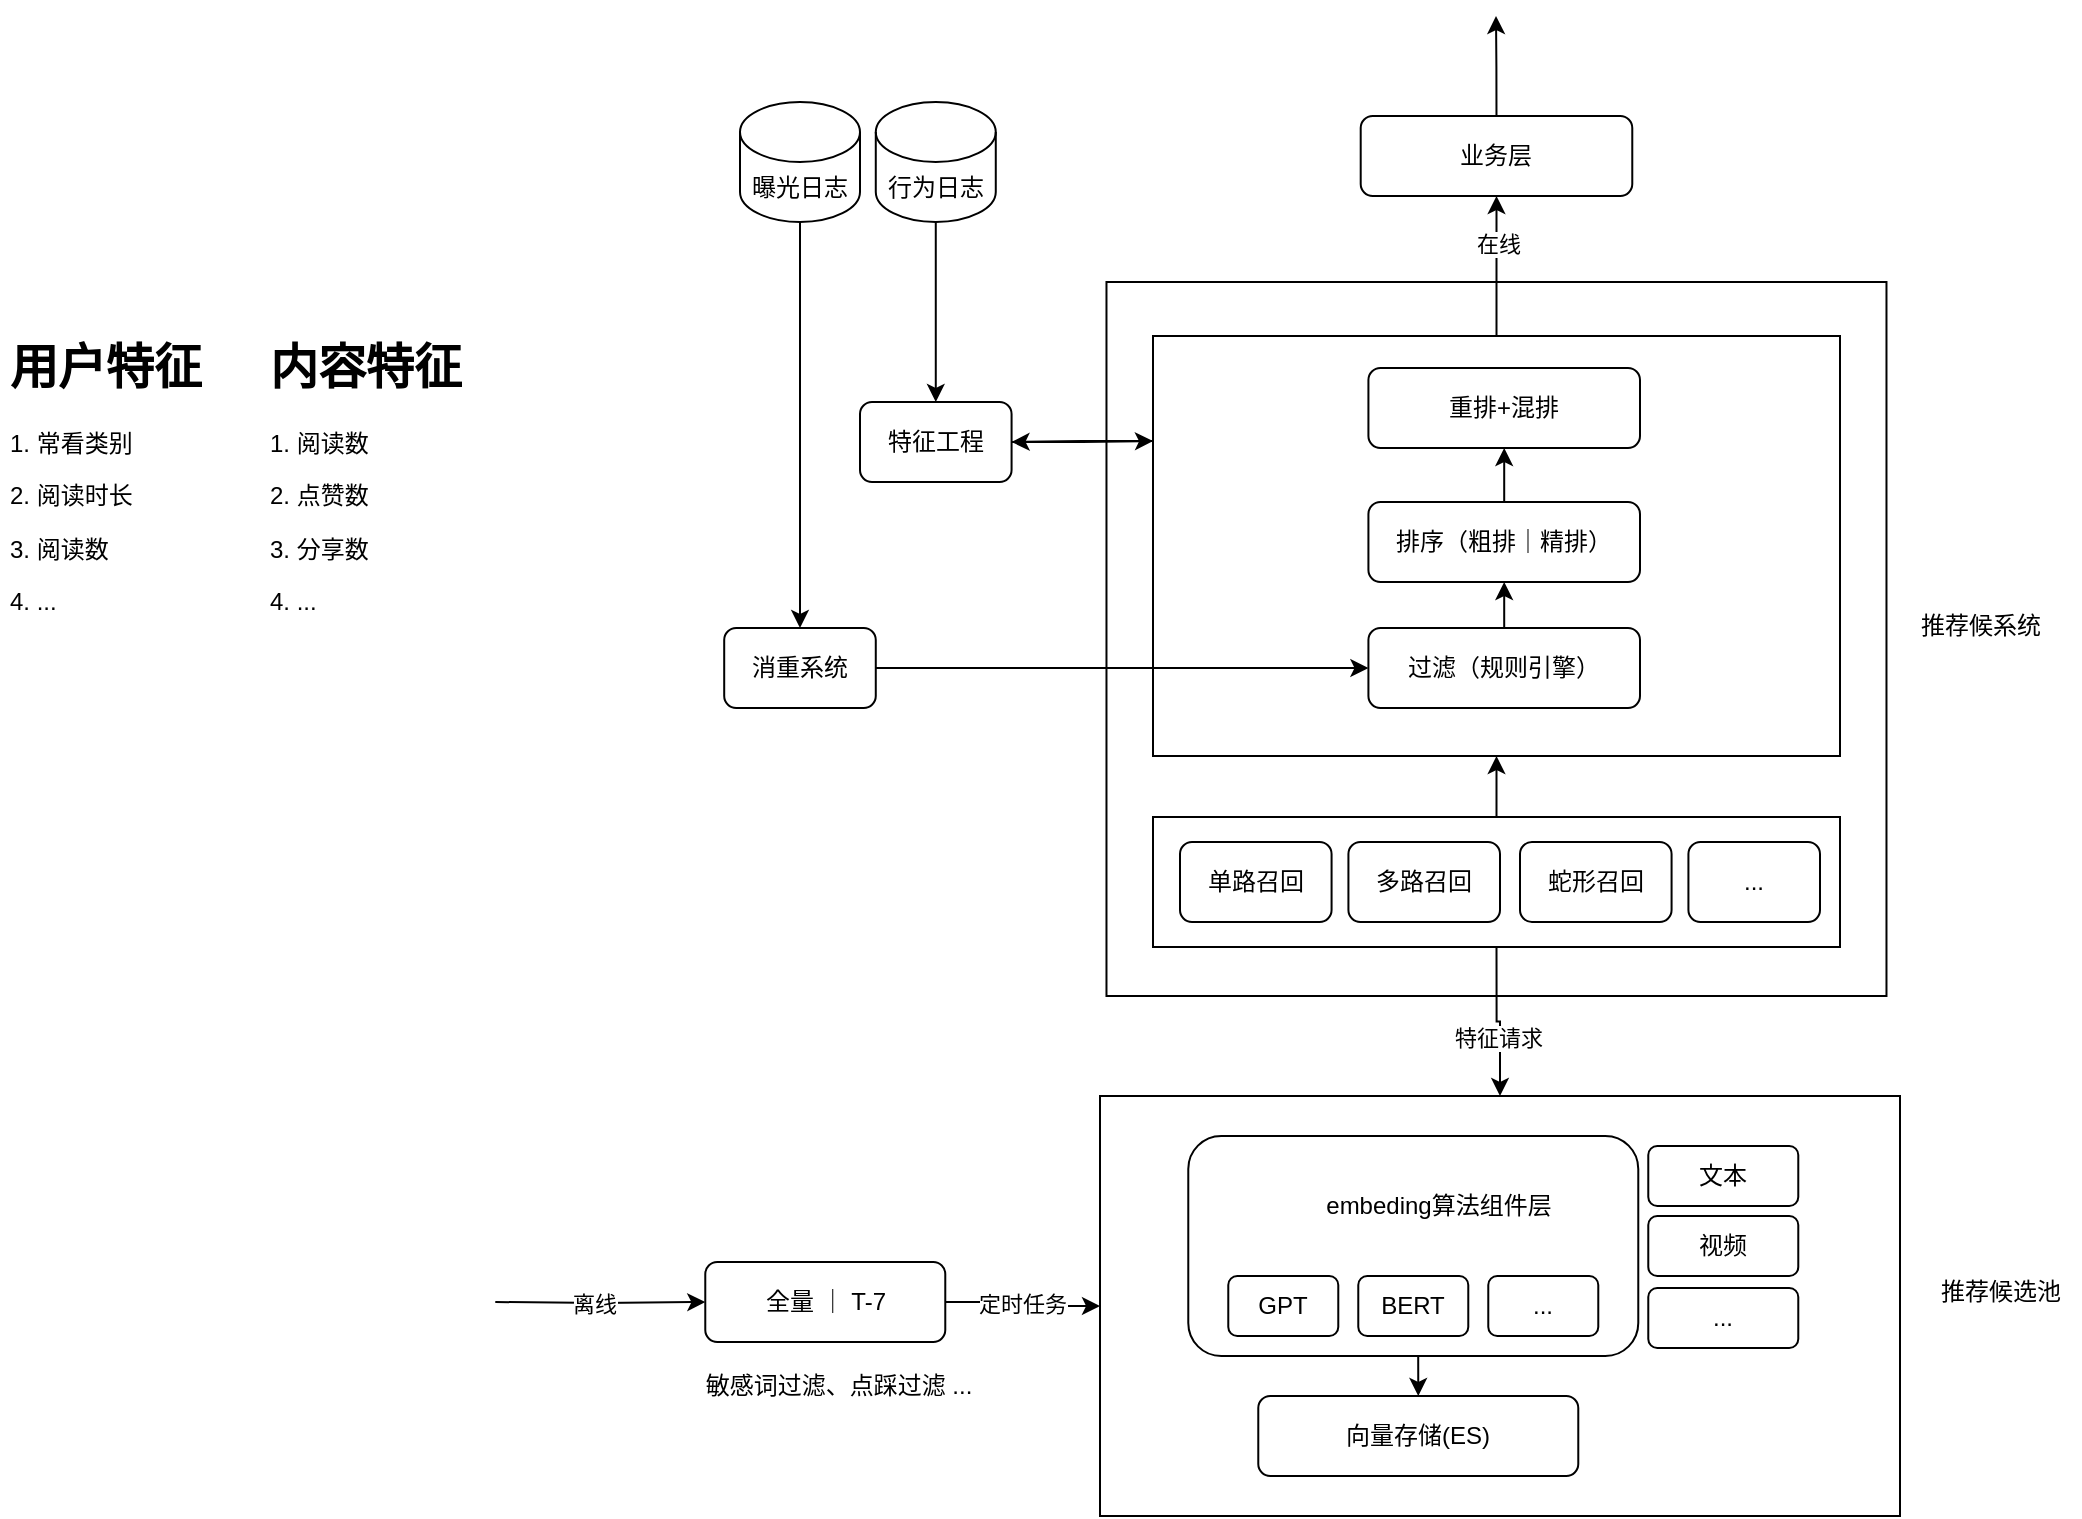 <mxfile version="21.6.5" type="github">
  <diagram name="第 1 页" id="dJIPi76iVZj3krwEWg67">
    <mxGraphModel dx="2069" dy="724" grid="1" gridSize="10" guides="1" tooltips="1" connect="1" arrows="1" fold="1" page="1" pageScale="1" pageWidth="827" pageHeight="1169" math="0" shadow="0">
      <root>
        <mxCell id="0" />
        <mxCell id="1" parent="0" />
        <mxCell id="nsF8MxTp3OHglWCViLP3-86" value="" style="rounded=0;whiteSpace=wrap;html=1;" vertex="1" parent="1">
          <mxGeometry x="523.24" y="343" width="390" height="357" as="geometry" />
        </mxCell>
        <mxCell id="nsF8MxTp3OHglWCViLP3-35" value="" style="rounded=0;whiteSpace=wrap;html=1;" vertex="1" parent="1">
          <mxGeometry x="520" y="750" width="400" height="210" as="geometry" />
        </mxCell>
        <mxCell id="nsF8MxTp3OHglWCViLP3-79" style="edgeStyle=orthogonalEdgeStyle;rounded=0;orthogonalLoop=1;jettySize=auto;html=1;exitX=0.5;exitY=1;exitDx=0;exitDy=0;entryX=0.5;entryY=0;entryDx=0;entryDy=0;" edge="1" parent="1" source="nsF8MxTp3OHglWCViLP3-5" target="nsF8MxTp3OHglWCViLP3-9">
          <mxGeometry relative="1" as="geometry" />
        </mxCell>
        <mxCell id="nsF8MxTp3OHglWCViLP3-5" value="" style="rounded=1;whiteSpace=wrap;html=1;" vertex="1" parent="1">
          <mxGeometry x="564.14" y="770" width="225" height="110" as="geometry" />
        </mxCell>
        <mxCell id="nsF8MxTp3OHglWCViLP3-2" value="embeding算法组件层" style="text;html=1;align=center;verticalAlign=middle;resizable=0;points=[];autosize=1;strokeColor=none;fillColor=none;" vertex="1" parent="1">
          <mxGeometry x="619.14" y="790" width="140" height="30" as="geometry" />
        </mxCell>
        <mxCell id="nsF8MxTp3OHglWCViLP3-6" value="GPT" style="rounded=1;whiteSpace=wrap;html=1;" vertex="1" parent="1">
          <mxGeometry x="584.14" y="840" width="55" height="30" as="geometry" />
        </mxCell>
        <mxCell id="nsF8MxTp3OHglWCViLP3-7" value="BERT" style="rounded=1;whiteSpace=wrap;html=1;" vertex="1" parent="1">
          <mxGeometry x="649.14" y="840" width="55" height="30" as="geometry" />
        </mxCell>
        <mxCell id="nsF8MxTp3OHglWCViLP3-8" value="..." style="rounded=1;whiteSpace=wrap;html=1;" vertex="1" parent="1">
          <mxGeometry x="714.14" y="840" width="55" height="30" as="geometry" />
        </mxCell>
        <mxCell id="nsF8MxTp3OHglWCViLP3-9" value="向量存储(ES)" style="rounded=1;whiteSpace=wrap;html=1;" vertex="1" parent="1">
          <mxGeometry x="599.14" y="900" width="160" height="40" as="geometry" />
        </mxCell>
        <mxCell id="nsF8MxTp3OHglWCViLP3-12" value="定时任务" style="edgeStyle=orthogonalEdgeStyle;rounded=0;orthogonalLoop=1;jettySize=auto;html=1;exitX=1;exitY=0.5;exitDx=0;exitDy=0;entryX=0;entryY=0.5;entryDx=0;entryDy=0;" edge="1" parent="1" source="nsF8MxTp3OHglWCViLP3-13" target="nsF8MxTp3OHglWCViLP3-35">
          <mxGeometry relative="1" as="geometry">
            <mxPoint x="515" y="855" as="targetPoint" />
            <mxPoint as="offset" />
          </mxGeometry>
        </mxCell>
        <mxCell id="nsF8MxTp3OHglWCViLP3-13" value="全量 ｜ T-7" style="rounded=1;whiteSpace=wrap;html=1;" vertex="1" parent="1">
          <mxGeometry x="322.64" y="833" width="120" height="40" as="geometry" />
        </mxCell>
        <mxCell id="nsF8MxTp3OHglWCViLP3-14" style="edgeStyle=orthogonalEdgeStyle;rounded=0;orthogonalLoop=1;jettySize=auto;html=1;" edge="1" parent="1" target="nsF8MxTp3OHglWCViLP3-13">
          <mxGeometry relative="1" as="geometry">
            <mxPoint x="217.64" y="853" as="sourcePoint" />
          </mxGeometry>
        </mxCell>
        <mxCell id="nsF8MxTp3OHglWCViLP3-20" value="离线" style="edgeLabel;html=1;align=center;verticalAlign=middle;resizable=0;points=[];" vertex="1" connectable="0" parent="nsF8MxTp3OHglWCViLP3-14">
          <mxGeometry x="-0.345" y="-1" relative="1" as="geometry">
            <mxPoint x="15" y="-1" as="offset" />
          </mxGeometry>
        </mxCell>
        <mxCell id="nsF8MxTp3OHglWCViLP3-21" value="文本" style="rounded=1;whiteSpace=wrap;html=1;" vertex="1" parent="1">
          <mxGeometry x="794.14" y="775" width="75" height="30" as="geometry" />
        </mxCell>
        <mxCell id="nsF8MxTp3OHglWCViLP3-22" value="视频" style="rounded=1;whiteSpace=wrap;html=1;" vertex="1" parent="1">
          <mxGeometry x="794.14" y="810" width="75" height="30" as="geometry" />
        </mxCell>
        <mxCell id="nsF8MxTp3OHglWCViLP3-23" value="..." style="rounded=1;whiteSpace=wrap;html=1;" vertex="1" parent="1">
          <mxGeometry x="794.14" y="846" width="75" height="30" as="geometry" />
        </mxCell>
        <mxCell id="nsF8MxTp3OHglWCViLP3-52" style="edgeStyle=orthogonalEdgeStyle;rounded=0;orthogonalLoop=1;jettySize=auto;html=1;exitX=0.5;exitY=0;exitDx=0;exitDy=0;entryX=0.5;entryY=1;entryDx=0;entryDy=0;" edge="1" parent="1" source="nsF8MxTp3OHglWCViLP3-36" target="nsF8MxTp3OHglWCViLP3-44">
          <mxGeometry relative="1" as="geometry" />
        </mxCell>
        <mxCell id="nsF8MxTp3OHglWCViLP3-83" style="edgeStyle=orthogonalEdgeStyle;rounded=0;orthogonalLoop=1;jettySize=auto;html=1;exitX=0.5;exitY=1;exitDx=0;exitDy=0;entryX=0.5;entryY=0;entryDx=0;entryDy=0;" edge="1" parent="1" source="nsF8MxTp3OHglWCViLP3-36" target="nsF8MxTp3OHglWCViLP3-35">
          <mxGeometry relative="1" as="geometry" />
        </mxCell>
        <mxCell id="nsF8MxTp3OHglWCViLP3-84" value="特征请求" style="edgeLabel;html=1;align=center;verticalAlign=middle;resizable=0;points=[];" vertex="1" connectable="0" parent="nsF8MxTp3OHglWCViLP3-83">
          <mxGeometry x="-0.247" relative="1" as="geometry">
            <mxPoint y="17" as="offset" />
          </mxGeometry>
        </mxCell>
        <mxCell id="nsF8MxTp3OHglWCViLP3-36" value="" style="rounded=0;whiteSpace=wrap;html=1;" vertex="1" parent="1">
          <mxGeometry x="546.5" y="610.5" width="343.5" height="65" as="geometry" />
        </mxCell>
        <mxCell id="nsF8MxTp3OHglWCViLP3-37" value="单路召回" style="rounded=1;whiteSpace=wrap;html=1;" vertex="1" parent="1">
          <mxGeometry x="560" y="623" width="75.789" height="40" as="geometry" />
        </mxCell>
        <mxCell id="nsF8MxTp3OHglWCViLP3-38" value="多路召回" style="rounded=1;whiteSpace=wrap;html=1;" vertex="1" parent="1">
          <mxGeometry x="644.211" y="623" width="75.789" height="40" as="geometry" />
        </mxCell>
        <mxCell id="nsF8MxTp3OHglWCViLP3-41" value="蛇形召回" style="rounded=1;whiteSpace=wrap;html=1;" vertex="1" parent="1">
          <mxGeometry x="730.001" y="623" width="75.789" height="40" as="geometry" />
        </mxCell>
        <mxCell id="nsF8MxTp3OHglWCViLP3-42" value="..." style="rounded=1;whiteSpace=wrap;html=1;" vertex="1" parent="1">
          <mxGeometry x="814.21" y="623" width="65.79" height="40" as="geometry" />
        </mxCell>
        <mxCell id="nsF8MxTp3OHglWCViLP3-61" style="edgeStyle=orthogonalEdgeStyle;rounded=0;orthogonalLoop=1;jettySize=auto;html=1;exitX=0.5;exitY=0;exitDx=0;exitDy=0;" edge="1" parent="1" source="nsF8MxTp3OHglWCViLP3-44" target="nsF8MxTp3OHglWCViLP3-56">
          <mxGeometry relative="1" as="geometry" />
        </mxCell>
        <mxCell id="nsF8MxTp3OHglWCViLP3-62" value="在线" style="edgeLabel;html=1;align=center;verticalAlign=middle;resizable=0;points=[];" vertex="1" connectable="0" parent="nsF8MxTp3OHglWCViLP3-61">
          <mxGeometry x="0.014" y="-1" relative="1" as="geometry">
            <mxPoint x="-1" y="-11" as="offset" />
          </mxGeometry>
        </mxCell>
        <mxCell id="nsF8MxTp3OHglWCViLP3-65" style="edgeStyle=orthogonalEdgeStyle;rounded=0;orthogonalLoop=1;jettySize=auto;html=1;exitX=0;exitY=0.25;exitDx=0;exitDy=0;entryX=1;entryY=0.5;entryDx=0;entryDy=0;" edge="1" parent="1" source="nsF8MxTp3OHglWCViLP3-44" target="nsF8MxTp3OHglWCViLP3-63">
          <mxGeometry relative="1" as="geometry" />
        </mxCell>
        <mxCell id="nsF8MxTp3OHglWCViLP3-44" value="" style="rounded=0;whiteSpace=wrap;html=1;" vertex="1" parent="1">
          <mxGeometry x="546.5" y="370" width="343.5" height="210" as="geometry" />
        </mxCell>
        <mxCell id="nsF8MxTp3OHglWCViLP3-50" style="edgeStyle=orthogonalEdgeStyle;rounded=0;orthogonalLoop=1;jettySize=auto;html=1;exitX=1;exitY=0.5;exitDx=0;exitDy=0;" edge="1" parent="1" source="nsF8MxTp3OHglWCViLP3-46" target="nsF8MxTp3OHglWCViLP3-48">
          <mxGeometry relative="1" as="geometry" />
        </mxCell>
        <mxCell id="nsF8MxTp3OHglWCViLP3-46" value="消重系统" style="rounded=1;whiteSpace=wrap;html=1;" vertex="1" parent="1">
          <mxGeometry x="332.1" y="516" width="75.789" height="40" as="geometry" />
        </mxCell>
        <mxCell id="nsF8MxTp3OHglWCViLP3-54" style="edgeStyle=orthogonalEdgeStyle;rounded=0;orthogonalLoop=1;jettySize=auto;html=1;exitX=0.5;exitY=0;exitDx=0;exitDy=0;" edge="1" parent="1" source="nsF8MxTp3OHglWCViLP3-47" target="nsF8MxTp3OHglWCViLP3-49">
          <mxGeometry relative="1" as="geometry" />
        </mxCell>
        <mxCell id="nsF8MxTp3OHglWCViLP3-47" value="排序（粗排｜精排）" style="rounded=1;whiteSpace=wrap;html=1;" vertex="1" parent="1">
          <mxGeometry x="654.21" y="453" width="135.79" height="40" as="geometry" />
        </mxCell>
        <mxCell id="nsF8MxTp3OHglWCViLP3-53" style="edgeStyle=orthogonalEdgeStyle;rounded=0;orthogonalLoop=1;jettySize=auto;html=1;exitX=0.5;exitY=0;exitDx=0;exitDy=0;" edge="1" parent="1" source="nsF8MxTp3OHglWCViLP3-48" target="nsF8MxTp3OHglWCViLP3-47">
          <mxGeometry relative="1" as="geometry" />
        </mxCell>
        <mxCell id="nsF8MxTp3OHglWCViLP3-48" value="过滤（规则引擎）" style="rounded=1;whiteSpace=wrap;html=1;" vertex="1" parent="1">
          <mxGeometry x="654.21" y="516" width="135.79" height="40" as="geometry" />
        </mxCell>
        <mxCell id="nsF8MxTp3OHglWCViLP3-49" value="重排+混排" style="rounded=1;whiteSpace=wrap;html=1;" vertex="1" parent="1">
          <mxGeometry x="654.21" y="386" width="135.79" height="40" as="geometry" />
        </mxCell>
        <mxCell id="nsF8MxTp3OHglWCViLP3-60" style="edgeStyle=orthogonalEdgeStyle;rounded=0;orthogonalLoop=1;jettySize=auto;html=1;exitX=0.5;exitY=0;exitDx=0;exitDy=0;" edge="1" parent="1" source="nsF8MxTp3OHglWCViLP3-56">
          <mxGeometry relative="1" as="geometry">
            <mxPoint x="718" y="210" as="targetPoint" />
          </mxGeometry>
        </mxCell>
        <mxCell id="nsF8MxTp3OHglWCViLP3-56" value="业务层" style="rounded=1;whiteSpace=wrap;html=1;" vertex="1" parent="1">
          <mxGeometry x="650.35" y="260" width="135.79" height="40" as="geometry" />
        </mxCell>
        <mxCell id="nsF8MxTp3OHglWCViLP3-64" style="edgeStyle=orthogonalEdgeStyle;rounded=0;orthogonalLoop=1;jettySize=auto;html=1;exitX=1;exitY=0.5;exitDx=0;exitDy=0;entryX=0;entryY=0.25;entryDx=0;entryDy=0;" edge="1" parent="1" source="nsF8MxTp3OHglWCViLP3-63" target="nsF8MxTp3OHglWCViLP3-44">
          <mxGeometry relative="1" as="geometry" />
        </mxCell>
        <mxCell id="nsF8MxTp3OHglWCViLP3-63" value="特征工程" style="rounded=1;whiteSpace=wrap;html=1;" vertex="1" parent="1">
          <mxGeometry x="400" y="403" width="75.789" height="40" as="geometry" />
        </mxCell>
        <mxCell id="nsF8MxTp3OHglWCViLP3-76" style="edgeStyle=orthogonalEdgeStyle;rounded=0;orthogonalLoop=1;jettySize=auto;html=1;exitX=0.5;exitY=1;exitDx=0;exitDy=0;exitPerimeter=0;entryX=0.5;entryY=0;entryDx=0;entryDy=0;" edge="1" parent="1" source="nsF8MxTp3OHglWCViLP3-73" target="nsF8MxTp3OHglWCViLP3-46">
          <mxGeometry relative="1" as="geometry" />
        </mxCell>
        <mxCell id="nsF8MxTp3OHglWCViLP3-75" style="edgeStyle=orthogonalEdgeStyle;rounded=0;orthogonalLoop=1;jettySize=auto;html=1;exitX=0.5;exitY=1;exitDx=0;exitDy=0;exitPerimeter=0;entryX=0.5;entryY=0;entryDx=0;entryDy=0;" edge="1" parent="1" source="nsF8MxTp3OHglWCViLP3-74" target="nsF8MxTp3OHglWCViLP3-63">
          <mxGeometry relative="1" as="geometry" />
        </mxCell>
        <mxCell id="nsF8MxTp3OHglWCViLP3-77" value="" style="group" vertex="1" connectable="0" parent="1">
          <mxGeometry x="340" y="253" width="127.89" height="60" as="geometry" />
        </mxCell>
        <mxCell id="nsF8MxTp3OHglWCViLP3-73" value="曝光日志" style="shape=cylinder3;whiteSpace=wrap;html=1;boundedLbl=1;backgroundOutline=1;size=15;" vertex="1" parent="nsF8MxTp3OHglWCViLP3-77">
          <mxGeometry width="60.0" height="60" as="geometry" />
        </mxCell>
        <mxCell id="nsF8MxTp3OHglWCViLP3-74" value="行为日志" style="shape=cylinder3;whiteSpace=wrap;html=1;boundedLbl=1;backgroundOutline=1;size=15;" vertex="1" parent="nsF8MxTp3OHglWCViLP3-77">
          <mxGeometry x="67.89" width="60.0" height="60" as="geometry" />
        </mxCell>
        <mxCell id="nsF8MxTp3OHglWCViLP3-78" value="推荐候选池" style="text;html=1;align=center;verticalAlign=middle;resizable=0;points=[];autosize=1;strokeColor=none;fillColor=none;" vertex="1" parent="1">
          <mxGeometry x="930" y="833" width="80" height="30" as="geometry" />
        </mxCell>
        <mxCell id="nsF8MxTp3OHglWCViLP3-81" value="&lt;h1&gt;内容特征&lt;/h1&gt;&lt;p&gt;1. 阅读数&lt;/p&gt;&lt;p&gt;2. 点赞数&lt;/p&gt;&lt;p&gt;3. 分享数&lt;/p&gt;&lt;p&gt;4. ...&lt;/p&gt;" style="text;html=1;strokeColor=none;fillColor=none;spacing=5;spacingTop=-20;whiteSpace=wrap;overflow=hidden;rounded=0;" vertex="1" parent="1">
          <mxGeometry x="100" y="366" width="120" height="150" as="geometry" />
        </mxCell>
        <mxCell id="nsF8MxTp3OHglWCViLP3-82" value="&lt;h1&gt;用户特征&lt;/h1&gt;&lt;p&gt;1. 常看类别&lt;/p&gt;&lt;p&gt;2. 阅读时长&lt;/p&gt;&lt;p&gt;3. 阅读数&lt;/p&gt;&lt;p&gt;4. ...&lt;/p&gt;" style="text;html=1;strokeColor=none;fillColor=none;spacing=5;spacingTop=-20;whiteSpace=wrap;overflow=hidden;rounded=0;" vertex="1" parent="1">
          <mxGeometry x="-30" y="366" width="120" height="150" as="geometry" />
        </mxCell>
        <mxCell id="nsF8MxTp3OHglWCViLP3-85" value="敏感词过滤、点踩过滤 ..." style="text;html=1;align=center;verticalAlign=middle;resizable=0;points=[];autosize=1;strokeColor=none;fillColor=none;" vertex="1" parent="1">
          <mxGeometry x="309.29" y="880" width="160" height="30" as="geometry" />
        </mxCell>
        <mxCell id="nsF8MxTp3OHglWCViLP3-87" value="推荐候系统" style="text;html=1;align=center;verticalAlign=middle;resizable=0;points=[];autosize=1;strokeColor=none;fillColor=none;" vertex="1" parent="1">
          <mxGeometry x="920" y="500" width="80" height="30" as="geometry" />
        </mxCell>
      </root>
    </mxGraphModel>
  </diagram>
</mxfile>
